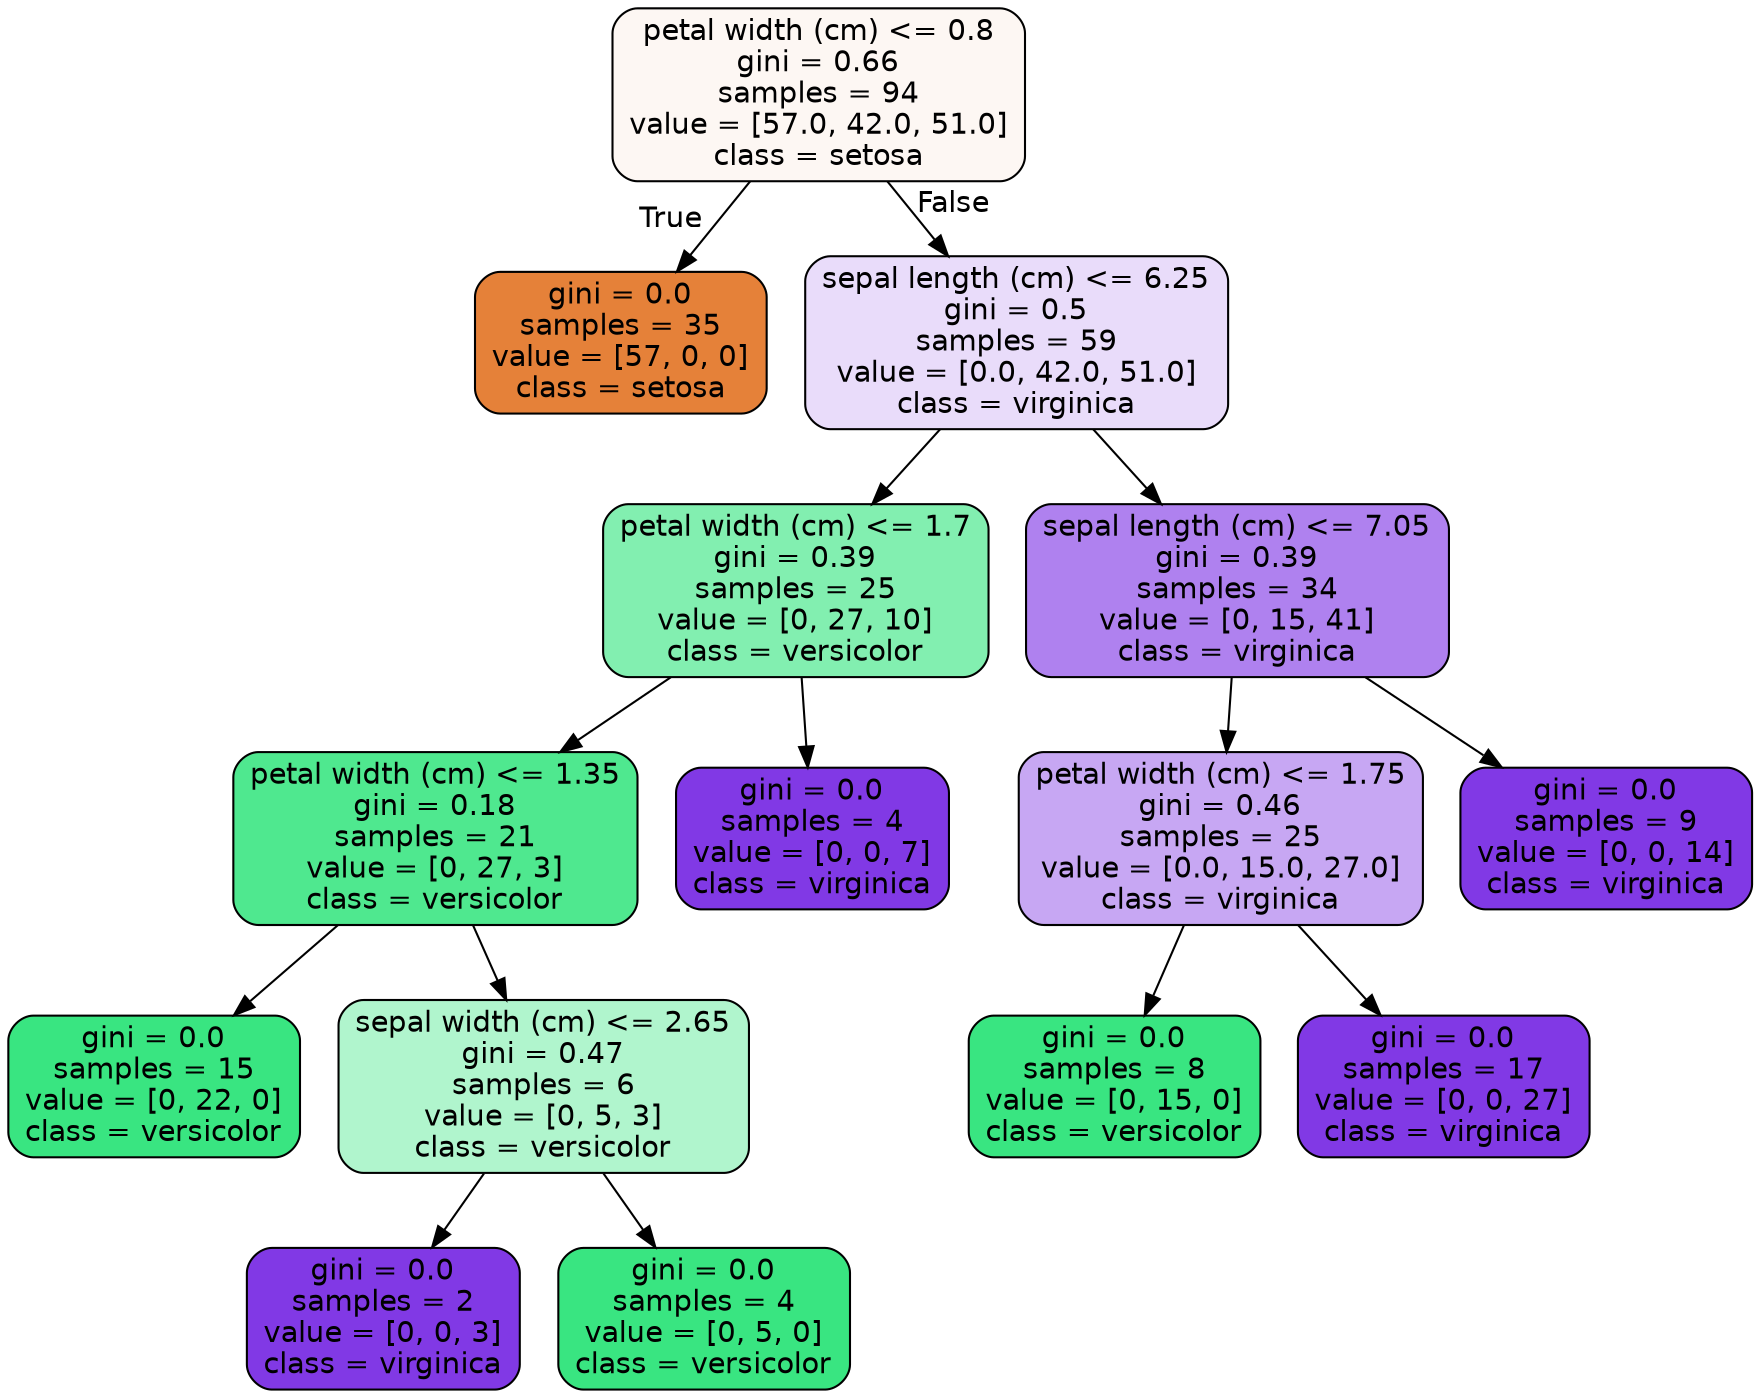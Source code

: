 digraph Tree {
node [shape=box, style="filled, rounded", color="black", fontname="helvetica"] ;
edge [fontname="helvetica"] ;
0 [label="petal width (cm) <= 0.8\ngini = 0.66\nsamples = 94\nvalue = [57.0, 42.0, 51.0]\nclass = setosa", fillcolor="#fdf7f3"] ;
1 [label="gini = 0.0\nsamples = 35\nvalue = [57, 0, 0]\nclass = setosa", fillcolor="#e58139"] ;
0 -> 1 [labeldistance=2.5, labelangle=45, headlabel="True"] ;
2 [label="sepal length (cm) <= 6.25\ngini = 0.5\nsamples = 59\nvalue = [0.0, 42.0, 51.0]\nclass = virginica", fillcolor="#e9dcfa"] ;
0 -> 2 [labeldistance=2.5, labelangle=-45, headlabel="False"] ;
3 [label="petal width (cm) <= 1.7\ngini = 0.39\nsamples = 25\nvalue = [0, 27, 10]\nclass = versicolor", fillcolor="#82efb0"] ;
2 -> 3 ;
4 [label="petal width (cm) <= 1.35\ngini = 0.18\nsamples = 21\nvalue = [0, 27, 3]\nclass = versicolor", fillcolor="#4fe88f"] ;
3 -> 4 ;
5 [label="gini = 0.0\nsamples = 15\nvalue = [0, 22, 0]\nclass = versicolor", fillcolor="#39e581"] ;
4 -> 5 ;
6 [label="sepal width (cm) <= 2.65\ngini = 0.47\nsamples = 6\nvalue = [0, 5, 3]\nclass = versicolor", fillcolor="#b0f5cd"] ;
4 -> 6 ;
7 [label="gini = 0.0\nsamples = 2\nvalue = [0, 0, 3]\nclass = virginica", fillcolor="#8139e5"] ;
6 -> 7 ;
8 [label="gini = 0.0\nsamples = 4\nvalue = [0, 5, 0]\nclass = versicolor", fillcolor="#39e581"] ;
6 -> 8 ;
9 [label="gini = 0.0\nsamples = 4\nvalue = [0, 0, 7]\nclass = virginica", fillcolor="#8139e5"] ;
3 -> 9 ;
10 [label="sepal length (cm) <= 7.05\ngini = 0.39\nsamples = 34\nvalue = [0, 15, 41]\nclass = virginica", fillcolor="#af81ef"] ;
2 -> 10 ;
11 [label="petal width (cm) <= 1.75\ngini = 0.46\nsamples = 25\nvalue = [0.0, 15.0, 27.0]\nclass = virginica", fillcolor="#c7a7f3"] ;
10 -> 11 ;
12 [label="gini = 0.0\nsamples = 8\nvalue = [0, 15, 0]\nclass = versicolor", fillcolor="#39e581"] ;
11 -> 12 ;
13 [label="gini = 0.0\nsamples = 17\nvalue = [0, 0, 27]\nclass = virginica", fillcolor="#8139e5"] ;
11 -> 13 ;
14 [label="gini = 0.0\nsamples = 9\nvalue = [0, 0, 14]\nclass = virginica", fillcolor="#8139e5"] ;
10 -> 14 ;
}